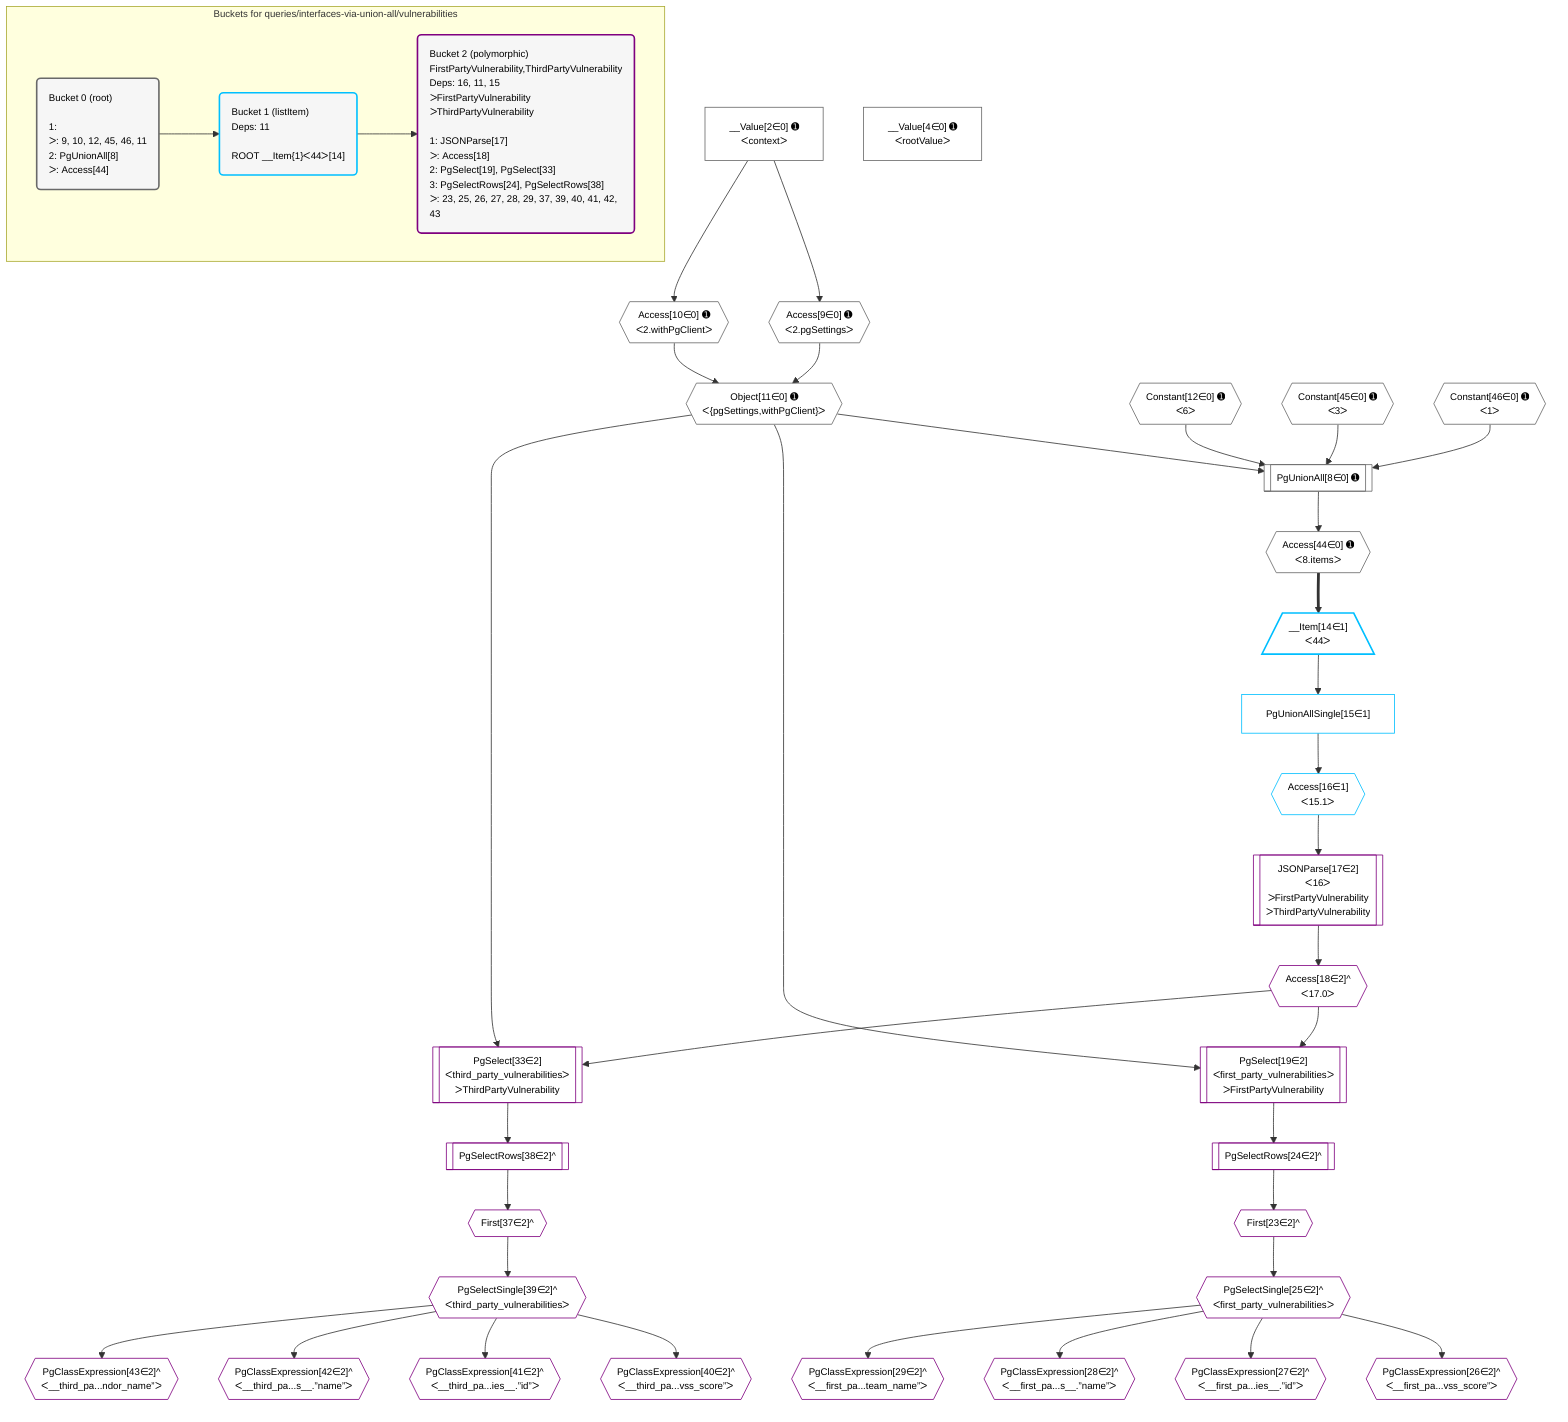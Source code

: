 %%{init: {'themeVariables': { 'fontSize': '12px'}}}%%
graph TD
    classDef path fill:#eee,stroke:#000,color:#000
    classDef plan fill:#fff,stroke-width:1px,color:#000
    classDef itemplan fill:#fff,stroke-width:2px,color:#000
    classDef unbatchedplan fill:#dff,stroke-width:1px,color:#000
    classDef sideeffectplan fill:#fcc,stroke-width:2px,color:#000
    classDef bucket fill:#f6f6f6,color:#000,stroke-width:2px,text-align:left


    %% plan dependencies
    PgUnionAll8[["PgUnionAll[8∈0] ➊"]]:::plan
    Object11{{"Object[11∈0] ➊<br />ᐸ{pgSettings,withPgClient}ᐳ"}}:::plan
    Constant12{{"Constant[12∈0] ➊<br />ᐸ6ᐳ"}}:::plan
    Constant45{{"Constant[45∈0] ➊<br />ᐸ3ᐳ"}}:::plan
    Constant46{{"Constant[46∈0] ➊<br />ᐸ1ᐳ"}}:::plan
    Object11 & Constant12 & Constant45 & Constant46 --> PgUnionAll8
    Access9{{"Access[9∈0] ➊<br />ᐸ2.pgSettingsᐳ"}}:::plan
    Access10{{"Access[10∈0] ➊<br />ᐸ2.withPgClientᐳ"}}:::plan
    Access9 & Access10 --> Object11
    __Value2["__Value[2∈0] ➊<br />ᐸcontextᐳ"]:::plan
    __Value2 --> Access9
    __Value2 --> Access10
    Access44{{"Access[44∈0] ➊<br />ᐸ8.itemsᐳ"}}:::plan
    PgUnionAll8 --> Access44
    __Value4["__Value[4∈0] ➊<br />ᐸrootValueᐳ"]:::plan
    __Item14[/"__Item[14∈1]<br />ᐸ44ᐳ"\]:::itemplan
    Access44 ==> __Item14
    PgUnionAllSingle15["PgUnionAllSingle[15∈1]"]:::plan
    __Item14 --> PgUnionAllSingle15
    Access16{{"Access[16∈1]<br />ᐸ15.1ᐳ"}}:::plan
    PgUnionAllSingle15 --> Access16
    PgSelect19[["PgSelect[19∈2]<br />ᐸfirst_party_vulnerabilitiesᐳ<br />ᐳFirstPartyVulnerability"]]:::plan
    Access18{{"Access[18∈2]^<br />ᐸ17.0ᐳ"}}:::plan
    Object11 & Access18 --> PgSelect19
    PgSelect33[["PgSelect[33∈2]<br />ᐸthird_party_vulnerabilitiesᐳ<br />ᐳThirdPartyVulnerability"]]:::plan
    Object11 & Access18 --> PgSelect33
    JSONParse17[["JSONParse[17∈2]<br />ᐸ16ᐳ<br />ᐳFirstPartyVulnerability<br />ᐳThirdPartyVulnerability"]]:::plan
    Access16 --> JSONParse17
    JSONParse17 --> Access18
    First23{{"First[23∈2]^"}}:::plan
    PgSelectRows24[["PgSelectRows[24∈2]^"]]:::plan
    PgSelectRows24 --> First23
    PgSelect19 --> PgSelectRows24
    PgSelectSingle25{{"PgSelectSingle[25∈2]^<br />ᐸfirst_party_vulnerabilitiesᐳ"}}:::plan
    First23 --> PgSelectSingle25
    PgClassExpression26{{"PgClassExpression[26∈2]^<br />ᐸ__first_pa...vss_score”ᐳ"}}:::plan
    PgSelectSingle25 --> PgClassExpression26
    PgClassExpression27{{"PgClassExpression[27∈2]^<br />ᐸ__first_pa...ies__.”id”ᐳ"}}:::plan
    PgSelectSingle25 --> PgClassExpression27
    PgClassExpression28{{"PgClassExpression[28∈2]^<br />ᐸ__first_pa...s__.”name”ᐳ"}}:::plan
    PgSelectSingle25 --> PgClassExpression28
    PgClassExpression29{{"PgClassExpression[29∈2]^<br />ᐸ__first_pa...team_name”ᐳ"}}:::plan
    PgSelectSingle25 --> PgClassExpression29
    First37{{"First[37∈2]^"}}:::plan
    PgSelectRows38[["PgSelectRows[38∈2]^"]]:::plan
    PgSelectRows38 --> First37
    PgSelect33 --> PgSelectRows38
    PgSelectSingle39{{"PgSelectSingle[39∈2]^<br />ᐸthird_party_vulnerabilitiesᐳ"}}:::plan
    First37 --> PgSelectSingle39
    PgClassExpression40{{"PgClassExpression[40∈2]^<br />ᐸ__third_pa...vss_score”ᐳ"}}:::plan
    PgSelectSingle39 --> PgClassExpression40
    PgClassExpression41{{"PgClassExpression[41∈2]^<br />ᐸ__third_pa...ies__.”id”ᐳ"}}:::plan
    PgSelectSingle39 --> PgClassExpression41
    PgClassExpression42{{"PgClassExpression[42∈2]^<br />ᐸ__third_pa...s__.”name”ᐳ"}}:::plan
    PgSelectSingle39 --> PgClassExpression42
    PgClassExpression43{{"PgClassExpression[43∈2]^<br />ᐸ__third_pa...ndor_name”ᐳ"}}:::plan
    PgSelectSingle39 --> PgClassExpression43

    %% define steps

    subgraph "Buckets for queries/interfaces-via-union-all/vulnerabilities"
    Bucket0("Bucket 0 (root)<br /><br />1: <br />ᐳ: 9, 10, 12, 45, 46, 11<br />2: PgUnionAll[8]<br />ᐳ: Access[44]"):::bucket
    classDef bucket0 stroke:#696969
    class Bucket0,__Value2,__Value4,PgUnionAll8,Access9,Access10,Object11,Constant12,Access44,Constant45,Constant46 bucket0
    Bucket1("Bucket 1 (listItem)<br />Deps: 11<br /><br />ROOT __Item{1}ᐸ44ᐳ[14]"):::bucket
    classDef bucket1 stroke:#00bfff
    class Bucket1,__Item14,PgUnionAllSingle15,Access16 bucket1
    Bucket2("Bucket 2 (polymorphic)<br />FirstPartyVulnerability,ThirdPartyVulnerability<br />Deps: 16, 11, 15<br />ᐳFirstPartyVulnerability<br />ᐳThirdPartyVulnerability<br /><br />1: JSONParse[17]<br />ᐳ: Access[18]<br />2: PgSelect[19], PgSelect[33]<br />3: PgSelectRows[24], PgSelectRows[38]<br />ᐳ: 23, 25, 26, 27, 28, 29, 37, 39, 40, 41, 42, 43"):::bucket
    classDef bucket2 stroke:#7f007f
    class Bucket2,JSONParse17,Access18,PgSelect19,First23,PgSelectRows24,PgSelectSingle25,PgClassExpression26,PgClassExpression27,PgClassExpression28,PgClassExpression29,PgSelect33,First37,PgSelectRows38,PgSelectSingle39,PgClassExpression40,PgClassExpression41,PgClassExpression42,PgClassExpression43 bucket2
    Bucket0 --> Bucket1
    Bucket1 --> Bucket2
    end